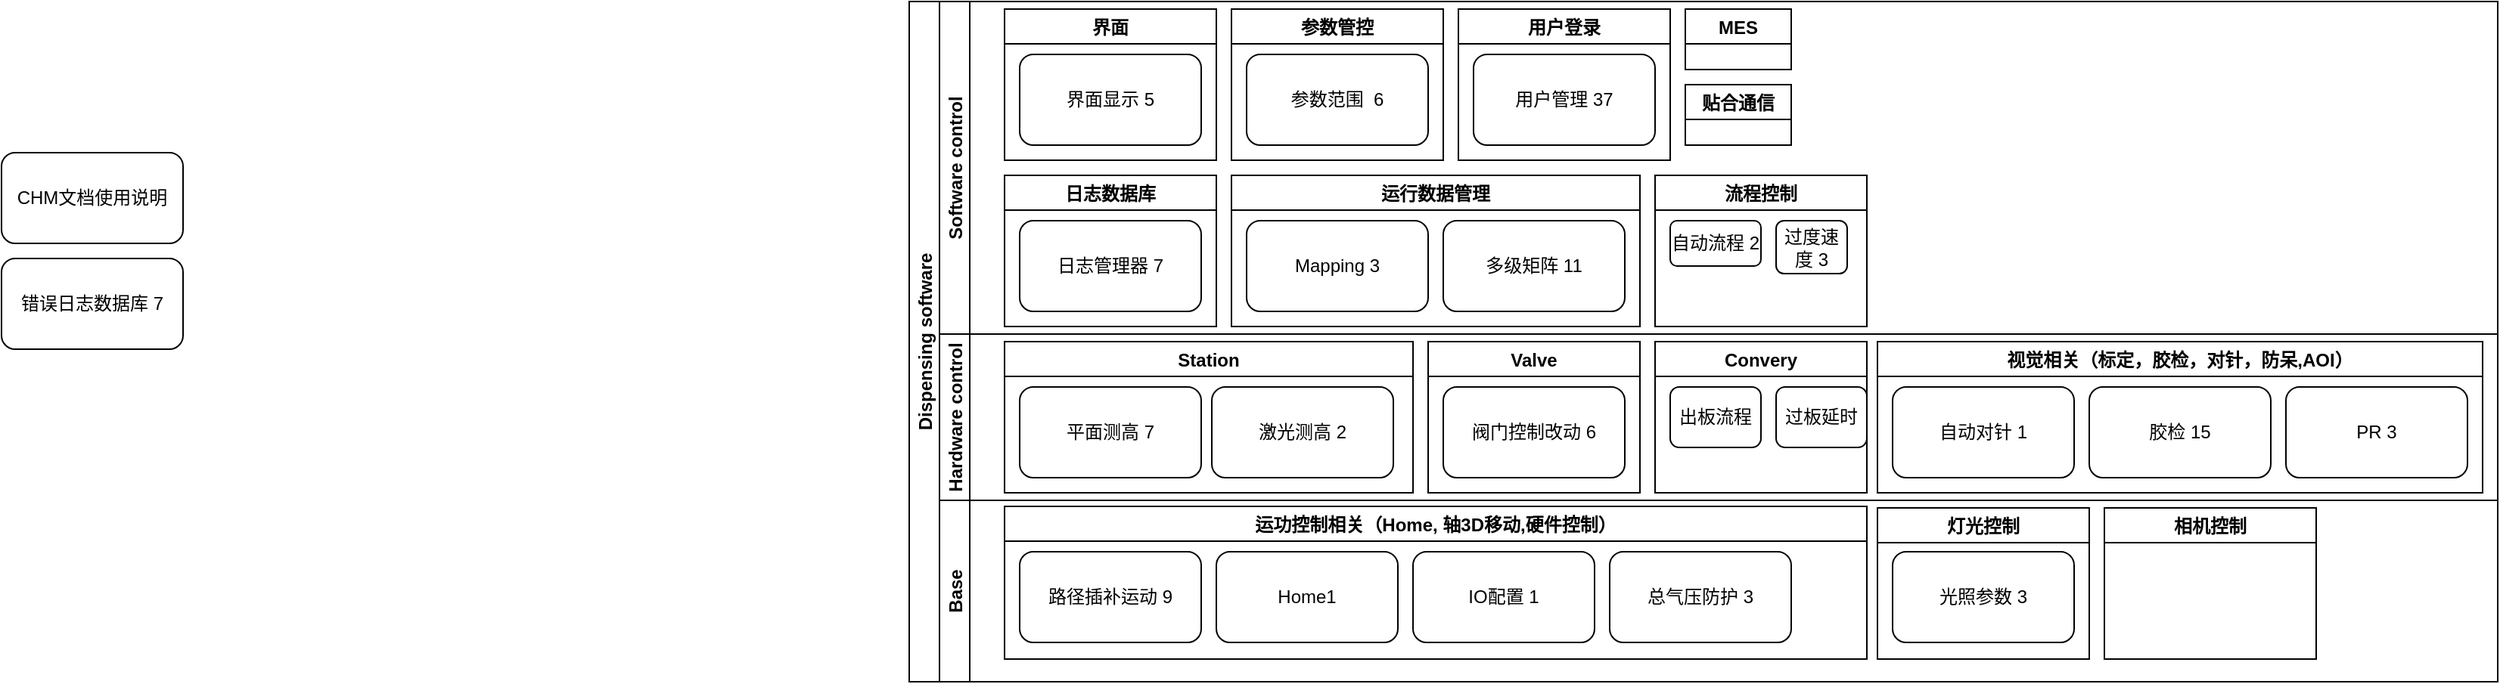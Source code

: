 <mxfile version="18.0.3" type="github">
  <diagram name="Page-1" id="12e1b939-464a-85fe-373e-61e167be1490">
    <mxGraphModel dx="893" dy="526" grid="1" gridSize="10" guides="1" tooltips="1" connect="1" arrows="1" fold="1" page="1" pageScale="1.5" pageWidth="1169" pageHeight="826" background="none" math="0" shadow="0">
      <root>
        <mxCell id="0" />
        <mxCell id="1" parent="0" />
        <mxCell id="Wz3pbXOtHqT8NCrgispx-15" value="错误日志数据库 7" style="rounded=1;whiteSpace=wrap;html=1;" vertex="1" parent="1">
          <mxGeometry y="850" width="120" height="60" as="geometry" />
        </mxCell>
        <mxCell id="Wz3pbXOtHqT8NCrgispx-16" value="CHM文档使用说明" style="rounded=1;whiteSpace=wrap;html=1;" vertex="1" parent="1">
          <mxGeometry y="780" width="120" height="60" as="geometry" />
        </mxCell>
        <mxCell id="Wz3pbXOtHqT8NCrgispx-24" value="运功控制相关（Home, 轴3D移动,硬件控制）" style="swimlane;startSize=23;" vertex="1" parent="1">
          <mxGeometry x="663" y="1014" width="570" height="101" as="geometry" />
        </mxCell>
        <mxCell id="Wz3pbXOtHqT8NCrgispx-22" value="路径插补运动 9" style="rounded=1;whiteSpace=wrap;html=1;" vertex="1" parent="Wz3pbXOtHqT8NCrgispx-24">
          <mxGeometry x="10" y="30" width="120" height="60" as="geometry" />
        </mxCell>
        <mxCell id="Wz3pbXOtHqT8NCrgispx-4" value="Home1" style="rounded=1;whiteSpace=wrap;html=1;" vertex="1" parent="Wz3pbXOtHqT8NCrgispx-24">
          <mxGeometry x="140" y="30" width="120" height="60" as="geometry" />
        </mxCell>
        <mxCell id="Wz3pbXOtHqT8NCrgispx-6" value="IO配置 1" style="rounded=1;whiteSpace=wrap;html=1;" vertex="1" parent="Wz3pbXOtHqT8NCrgispx-24">
          <mxGeometry x="270" y="30" width="120" height="60" as="geometry" />
        </mxCell>
        <mxCell id="Wz3pbXOtHqT8NCrgispx-21" value="总气压防护 3" style="rounded=1;whiteSpace=wrap;html=1;" vertex="1" parent="Wz3pbXOtHqT8NCrgispx-24">
          <mxGeometry x="400" y="30" width="120" height="60" as="geometry" />
        </mxCell>
        <mxCell id="Wz3pbXOtHqT8NCrgispx-25" value="Station" style="swimlane;" vertex="1" parent="1">
          <mxGeometry x="663" y="905" width="270" height="100" as="geometry" />
        </mxCell>
        <mxCell id="Wz3pbXOtHqT8NCrgispx-23" value="激光测高 2" style="rounded=1;whiteSpace=wrap;html=1;" vertex="1" parent="Wz3pbXOtHqT8NCrgispx-25">
          <mxGeometry x="137" y="30" width="120" height="60" as="geometry" />
        </mxCell>
        <mxCell id="Wz3pbXOtHqT8NCrgispx-20" value="平面测高 7" style="rounded=1;whiteSpace=wrap;html=1;" vertex="1" parent="Wz3pbXOtHqT8NCrgispx-25">
          <mxGeometry x="10" y="30" width="120" height="60" as="geometry" />
        </mxCell>
        <mxCell id="Wz3pbXOtHqT8NCrgispx-26" value="日志数据库" style="swimlane;" vertex="1" parent="1">
          <mxGeometry x="663" y="795" width="140" height="100" as="geometry" />
        </mxCell>
        <mxCell id="Wz3pbXOtHqT8NCrgispx-13" value="日志管理器 7" style="rounded=1;whiteSpace=wrap;html=1;" vertex="1" parent="Wz3pbXOtHqT8NCrgispx-26">
          <mxGeometry x="10" y="30" width="120" height="60" as="geometry" />
        </mxCell>
        <mxCell id="Wz3pbXOtHqT8NCrgispx-31" value="Valve" style="swimlane;" vertex="1" parent="1">
          <mxGeometry x="943" y="905" width="140" height="100" as="geometry" />
        </mxCell>
        <mxCell id="Wz3pbXOtHqT8NCrgispx-14" value="阀门控制改动 6" style="rounded=1;whiteSpace=wrap;html=1;" vertex="1" parent="Wz3pbXOtHqT8NCrgispx-31">
          <mxGeometry x="10" y="30" width="120" height="60" as="geometry" />
        </mxCell>
        <mxCell id="Wz3pbXOtHqT8NCrgispx-32" value="运行数据管理" style="swimlane;" vertex="1" parent="1">
          <mxGeometry x="813" y="795" width="270" height="100" as="geometry" />
        </mxCell>
        <mxCell id="Wz3pbXOtHqT8NCrgispx-3" value="Mapping 3" style="rounded=1;whiteSpace=wrap;html=1;" vertex="1" parent="Wz3pbXOtHqT8NCrgispx-32">
          <mxGeometry x="10" y="30" width="120" height="60" as="geometry" />
        </mxCell>
        <mxCell id="Wz3pbXOtHqT8NCrgispx-18" value="多级矩阵 11" style="rounded=1;whiteSpace=wrap;html=1;" vertex="1" parent="Wz3pbXOtHqT8NCrgispx-32">
          <mxGeometry x="140" y="30" width="120" height="60" as="geometry" />
        </mxCell>
        <mxCell id="Wz3pbXOtHqT8NCrgispx-34" value="Convery" style="swimlane;" vertex="1" parent="1">
          <mxGeometry x="1093" y="905" width="140" height="100" as="geometry" />
        </mxCell>
        <mxCell id="Wz3pbXOtHqT8NCrgispx-36" value="流程控制" style="swimlane;" vertex="1" parent="1">
          <mxGeometry x="1093" y="795" width="140" height="100" as="geometry" />
        </mxCell>
        <mxCell id="Wz3pbXOtHqT8NCrgispx-5" value="自动流程 2" style="rounded=1;whiteSpace=wrap;html=1;" vertex="1" parent="Wz3pbXOtHqT8NCrgispx-36">
          <mxGeometry x="10" y="30" width="60" height="30" as="geometry" />
        </mxCell>
        <mxCell id="Wz3pbXOtHqT8NCrgispx-37" value="MES" style="swimlane;" vertex="1" parent="1">
          <mxGeometry x="1113" y="685" width="70" height="40" as="geometry" />
        </mxCell>
        <mxCell id="Wz3pbXOtHqT8NCrgispx-40" value="贴合通信" style="swimlane;" vertex="1" parent="1">
          <mxGeometry x="1113" y="735" width="70" height="40" as="geometry" />
        </mxCell>
        <mxCell id="Wz3pbXOtHqT8NCrgispx-41" value="用户登录" style="swimlane;" vertex="1" parent="1">
          <mxGeometry x="963" y="685" width="140" height="100" as="geometry" />
        </mxCell>
        <mxCell id="Wz3pbXOtHqT8NCrgispx-8" value="用户管理 37" style="rounded=1;whiteSpace=wrap;html=1;" vertex="1" parent="Wz3pbXOtHqT8NCrgispx-41">
          <mxGeometry x="10" y="30" width="120" height="60" as="geometry" />
        </mxCell>
        <mxCell id="Wz3pbXOtHqT8NCrgispx-39" value="参数管控" style="swimlane;" vertex="1" parent="Wz3pbXOtHqT8NCrgispx-41">
          <mxGeometry x="-150" width="140" height="100" as="geometry" />
        </mxCell>
        <mxCell id="Wz3pbXOtHqT8NCrgispx-9" value="参数范围&amp;nbsp; 6" style="rounded=1;whiteSpace=wrap;html=1;" vertex="1" parent="Wz3pbXOtHqT8NCrgispx-39">
          <mxGeometry x="10" y="30" width="120" height="60" as="geometry" />
        </mxCell>
        <mxCell id="Wz3pbXOtHqT8NCrgispx-43" value="界面" style="swimlane;" vertex="1" parent="1">
          <mxGeometry x="663" y="685" width="140" height="100" as="geometry" />
        </mxCell>
        <mxCell id="Wz3pbXOtHqT8NCrgispx-10" value="界面显示 5" style="rounded=1;whiteSpace=wrap;html=1;" vertex="1" parent="Wz3pbXOtHqT8NCrgispx-43">
          <mxGeometry x="10" y="30" width="120" height="60" as="geometry" />
        </mxCell>
        <mxCell id="Wz3pbXOtHqT8NCrgispx-46" value="Dispensing software" style="swimlane;childLayout=stackLayout;resizeParent=1;resizeParentMax=0;horizontal=0;startSize=20;horizontalStack=0;" vertex="1" parent="1">
          <mxGeometry x="600" y="680" width="1050" height="450" as="geometry" />
        </mxCell>
        <mxCell id="Wz3pbXOtHqT8NCrgispx-47" value="Software control" style="swimlane;startSize=20;horizontal=0;" vertex="1" parent="Wz3pbXOtHqT8NCrgispx-46">
          <mxGeometry x="20" width="1030" height="220" as="geometry" />
        </mxCell>
        <mxCell id="Wz3pbXOtHqT8NCrgispx-19" value="过度速度 3" style="rounded=1;whiteSpace=wrap;html=1;" vertex="1" parent="Wz3pbXOtHqT8NCrgispx-47">
          <mxGeometry x="553" y="145" width="47" height="35" as="geometry" />
        </mxCell>
        <mxCell id="Wz3pbXOtHqT8NCrgispx-48" value="Hardware control" style="swimlane;startSize=20;horizontal=0;" vertex="1" parent="Wz3pbXOtHqT8NCrgispx-46">
          <mxGeometry x="20" y="220" width="1030" height="110" as="geometry" />
        </mxCell>
        <mxCell id="Wz3pbXOtHqT8NCrgispx-51" value="出板流程" style="rounded=1;whiteSpace=wrap;html=1;" vertex="1" parent="Wz3pbXOtHqT8NCrgispx-48">
          <mxGeometry x="483" y="35" width="60" height="40" as="geometry" />
        </mxCell>
        <mxCell id="Wz3pbXOtHqT8NCrgispx-52" value="过板延时" style="rounded=1;whiteSpace=wrap;html=1;" vertex="1" parent="Wz3pbXOtHqT8NCrgispx-48">
          <mxGeometry x="553" y="35" width="60" height="40" as="geometry" />
        </mxCell>
        <mxCell id="Wz3pbXOtHqT8NCrgispx-27" value="视觉相关（标定，胶检，对针，防呆,AOI）" style="swimlane;" vertex="1" parent="Wz3pbXOtHqT8NCrgispx-48">
          <mxGeometry x="620" y="5" width="400" height="100" as="geometry" />
        </mxCell>
        <mxCell id="Wz3pbXOtHqT8NCrgispx-11" value="PR 3" style="rounded=1;whiteSpace=wrap;html=1;" vertex="1" parent="Wz3pbXOtHqT8NCrgispx-27">
          <mxGeometry x="270" y="30" width="120" height="60" as="geometry" />
        </mxCell>
        <mxCell id="Wz3pbXOtHqT8NCrgispx-2" value="胶检 15" style="rounded=1;whiteSpace=wrap;html=1;" vertex="1" parent="Wz3pbXOtHqT8NCrgispx-27">
          <mxGeometry x="140" y="30" width="120" height="60" as="geometry" />
        </mxCell>
        <mxCell id="Wz3pbXOtHqT8NCrgispx-17" value="自动对针 1" style="rounded=1;whiteSpace=wrap;html=1;" vertex="1" parent="Wz3pbXOtHqT8NCrgispx-27">
          <mxGeometry x="10" y="30" width="120" height="60" as="geometry" />
        </mxCell>
        <mxCell id="Wz3pbXOtHqT8NCrgispx-49" value="Base" style="swimlane;startSize=20;horizontal=0;" vertex="1" parent="Wz3pbXOtHqT8NCrgispx-46">
          <mxGeometry x="20" y="330" width="1030" height="120" as="geometry" />
        </mxCell>
        <mxCell id="Wz3pbXOtHqT8NCrgispx-29" value="灯光控制" style="swimlane;" vertex="1" parent="Wz3pbXOtHqT8NCrgispx-49">
          <mxGeometry x="620" y="5" width="140" height="100" as="geometry" />
        </mxCell>
        <mxCell id="Wz3pbXOtHqT8NCrgispx-30" value="光照参数 3" style="rounded=1;whiteSpace=wrap;html=1;" vertex="1" parent="Wz3pbXOtHqT8NCrgispx-29">
          <mxGeometry x="10" y="29" width="120" height="60" as="geometry" />
        </mxCell>
        <mxCell id="Wz3pbXOtHqT8NCrgispx-53" value="相机控制" style="swimlane;" vertex="1" parent="Wz3pbXOtHqT8NCrgispx-49">
          <mxGeometry x="770" y="5" width="140" height="100" as="geometry" />
        </mxCell>
      </root>
    </mxGraphModel>
  </diagram>
</mxfile>
